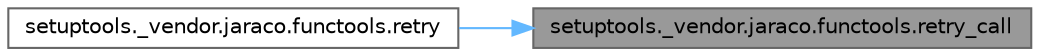 digraph "setuptools._vendor.jaraco.functools.retry_call"
{
 // LATEX_PDF_SIZE
  bgcolor="transparent";
  edge [fontname=Helvetica,fontsize=10,labelfontname=Helvetica,labelfontsize=10];
  node [fontname=Helvetica,fontsize=10,shape=box,height=0.2,width=0.4];
  rankdir="RL";
  Node1 [id="Node000001",label="setuptools._vendor.jaraco.functools.retry_call",height=0.2,width=0.4,color="gray40", fillcolor="grey60", style="filled", fontcolor="black",tooltip=" "];
  Node1 -> Node2 [id="edge1_Node000001_Node000002",dir="back",color="steelblue1",style="solid",tooltip=" "];
  Node2 [id="Node000002",label="setuptools._vendor.jaraco.functools.retry",height=0.2,width=0.4,color="grey40", fillcolor="white", style="filled",URL="$namespacesetuptools_1_1__vendor_1_1jaraco_1_1functools.html#a1b40cb8ee3adee105fde0068737efb8a",tooltip=" "];
}
